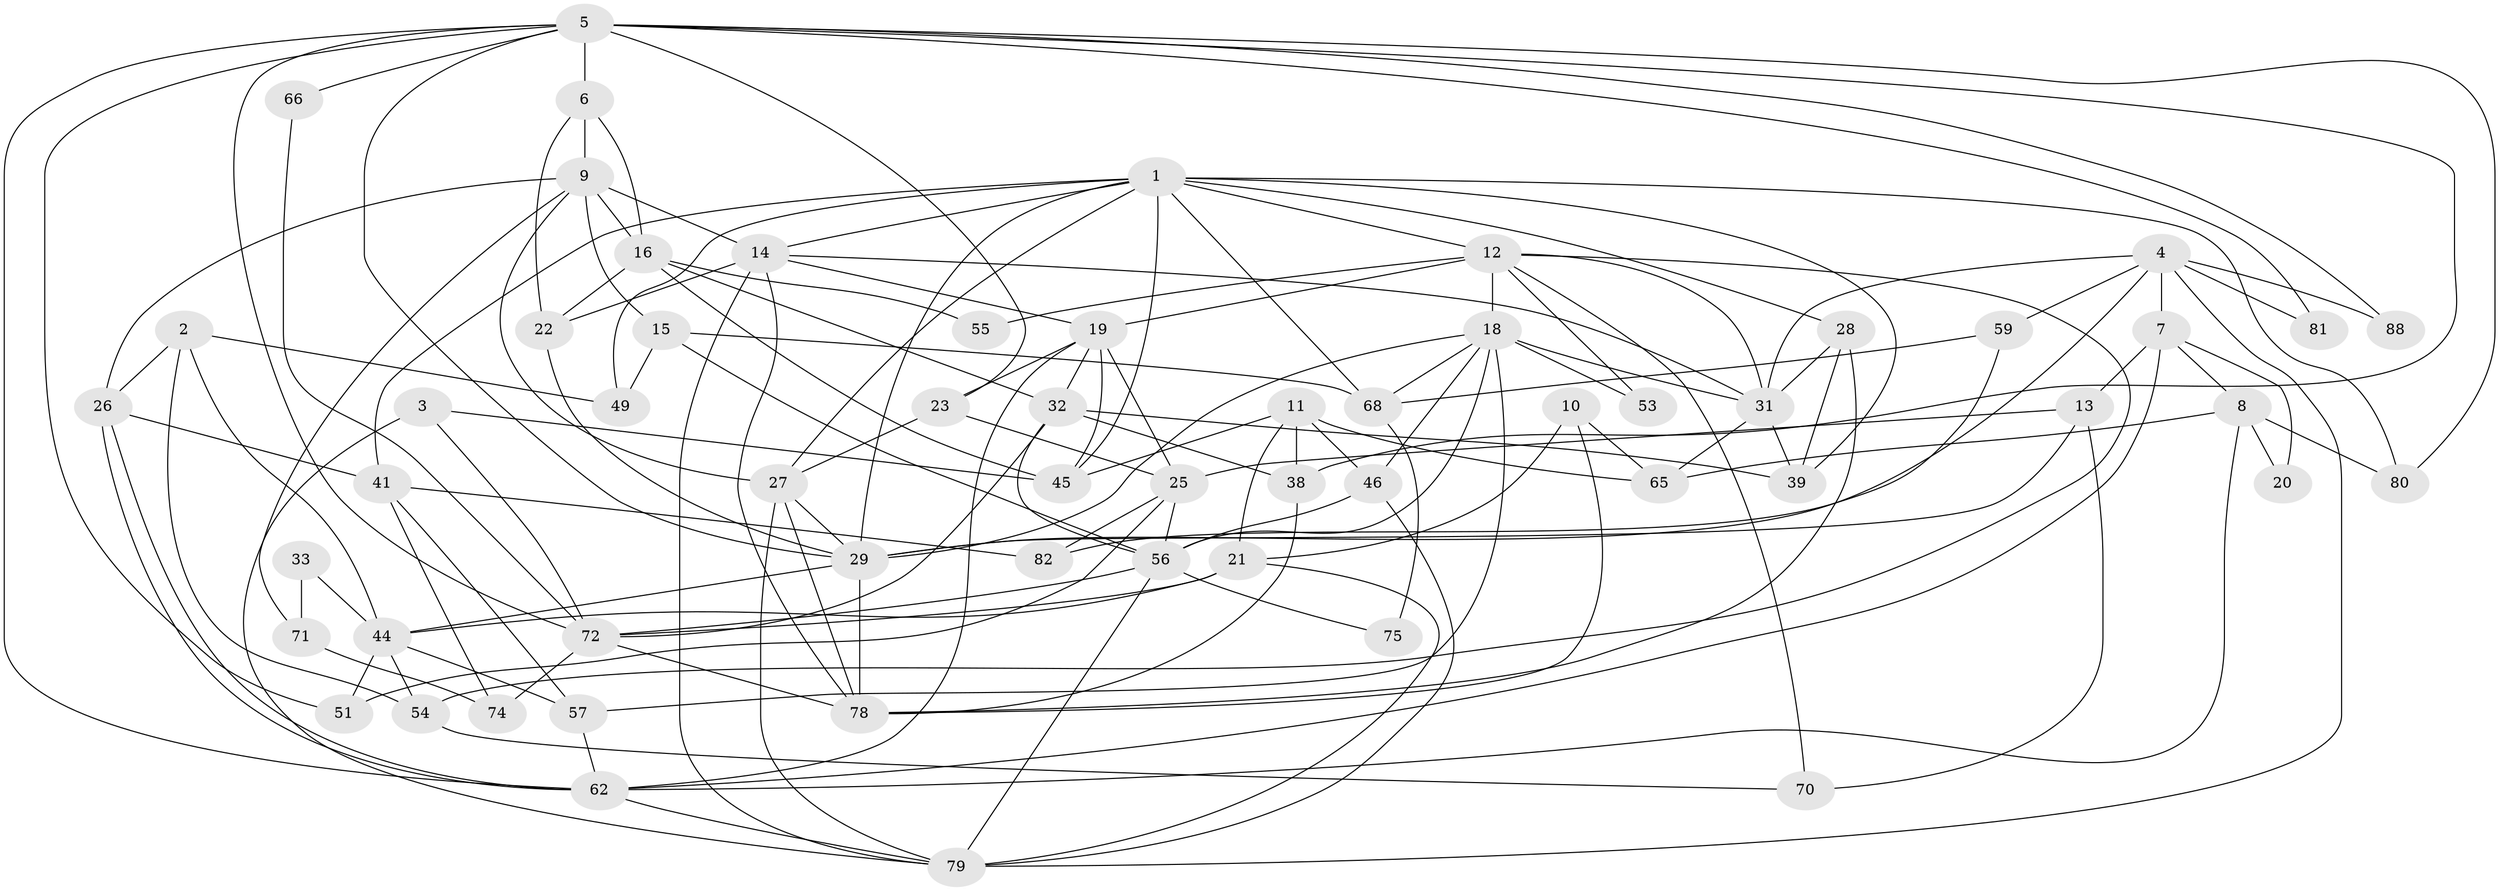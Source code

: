 // original degree distribution, {7: 0.06451612903225806, 3: 0.2903225806451613, 4: 0.20430107526881722, 6: 0.0967741935483871, 5: 0.17204301075268819, 2: 0.16129032258064516, 9: 0.010752688172043012}
// Generated by graph-tools (version 1.1) at 2025/42/03/06/25 10:42:01]
// undirected, 59 vertices, 145 edges
graph export_dot {
graph [start="1"]
  node [color=gray90,style=filled];
  1 [super="+76"];
  2 [super="+58"];
  3;
  4 [super="+85"];
  5 [super="+64"];
  6 [super="+40"];
  7 [super="+69"];
  8 [super="+50"];
  9 [super="+37"];
  10 [super="+67"];
  11 [super="+47"];
  12 [super="+83"];
  13 [super="+17"];
  14 [super="+36"];
  15;
  16 [super="+93"];
  18 [super="+24"];
  19 [super="+43"];
  20;
  21 [super="+30"];
  22 [super="+73"];
  23 [super="+34"];
  25 [super="+35"];
  26;
  27 [super="+60"];
  28;
  29 [super="+52"];
  31 [super="+91"];
  32 [super="+42"];
  33;
  38;
  39 [super="+89"];
  41 [super="+63"];
  44 [super="+48"];
  45;
  46 [super="+61"];
  49;
  51;
  53;
  54;
  55;
  56 [super="+84"];
  57;
  59;
  62 [super="+92"];
  65;
  66;
  68 [super="+86"];
  70;
  71;
  72 [super="+77"];
  74;
  75;
  78 [super="+87"];
  79 [super="+90"];
  80;
  81;
  82;
  88;
  1 -- 27;
  1 -- 12;
  1 -- 41;
  1 -- 45;
  1 -- 80;
  1 -- 49;
  1 -- 68;
  1 -- 39;
  1 -- 28;
  1 -- 29;
  1 -- 14;
  2 -- 26;
  2 -- 49;
  2 -- 44;
  2 -- 54;
  3 -- 45;
  3 -- 72;
  3 -- 79;
  4 -- 81 [weight=2];
  4 -- 7 [weight=2];
  4 -- 29;
  4 -- 88;
  4 -- 59;
  4 -- 31;
  4 -- 79;
  5 -- 38;
  5 -- 29;
  5 -- 51;
  5 -- 66;
  5 -- 88;
  5 -- 80;
  5 -- 81;
  5 -- 6;
  5 -- 23;
  5 -- 72;
  5 -- 62;
  6 -- 9;
  6 -- 16;
  6 -- 22;
  7 -- 8 [weight=2];
  7 -- 13;
  7 -- 20;
  7 -- 62;
  8 -- 80;
  8 -- 20;
  8 -- 65;
  8 -- 62;
  9 -- 14;
  9 -- 15;
  9 -- 26;
  9 -- 71;
  9 -- 27;
  9 -- 16;
  10 -- 65;
  10 -- 21;
  10 -- 78;
  11 -- 45;
  11 -- 38;
  11 -- 21;
  11 -- 65;
  11 -- 46;
  12 -- 53;
  12 -- 54;
  12 -- 18 [weight=2];
  12 -- 31;
  12 -- 19;
  12 -- 70;
  12 -- 55;
  13 -- 25;
  13 -- 29;
  13 -- 70;
  14 -- 19;
  14 -- 31 [weight=2];
  14 -- 78;
  14 -- 79;
  14 -- 22;
  15 -- 68 [weight=2];
  15 -- 56;
  15 -- 49;
  16 -- 22;
  16 -- 55;
  16 -- 45;
  16 -- 32;
  18 -- 57;
  18 -- 29;
  18 -- 46;
  18 -- 56;
  18 -- 53;
  18 -- 31;
  18 -- 68;
  19 -- 23;
  19 -- 25;
  19 -- 32;
  19 -- 45;
  19 -- 62;
  21 -- 44;
  21 -- 79;
  21 -- 72;
  22 -- 29;
  23 -- 25;
  23 -- 27;
  25 -- 82;
  25 -- 51;
  25 -- 56;
  26 -- 62;
  26 -- 62;
  26 -- 41;
  27 -- 29;
  27 -- 79;
  27 -- 78;
  28 -- 31;
  28 -- 39;
  28 -- 78;
  29 -- 44 [weight=2];
  29 -- 78;
  31 -- 65;
  31 -- 39;
  32 -- 39;
  32 -- 38;
  32 -- 56;
  32 -- 72;
  33 -- 71;
  33 -- 44;
  38 -- 78;
  41 -- 82;
  41 -- 74;
  41 -- 57;
  44 -- 51;
  44 -- 54;
  44 -- 57;
  46 -- 79;
  46 -- 56;
  54 -- 70;
  56 -- 79;
  56 -- 75;
  56 -- 72;
  57 -- 62;
  59 -- 82;
  59 -- 68;
  62 -- 79;
  66 -- 72;
  68 -- 75;
  71 -- 74;
  72 -- 74;
  72 -- 78;
}
